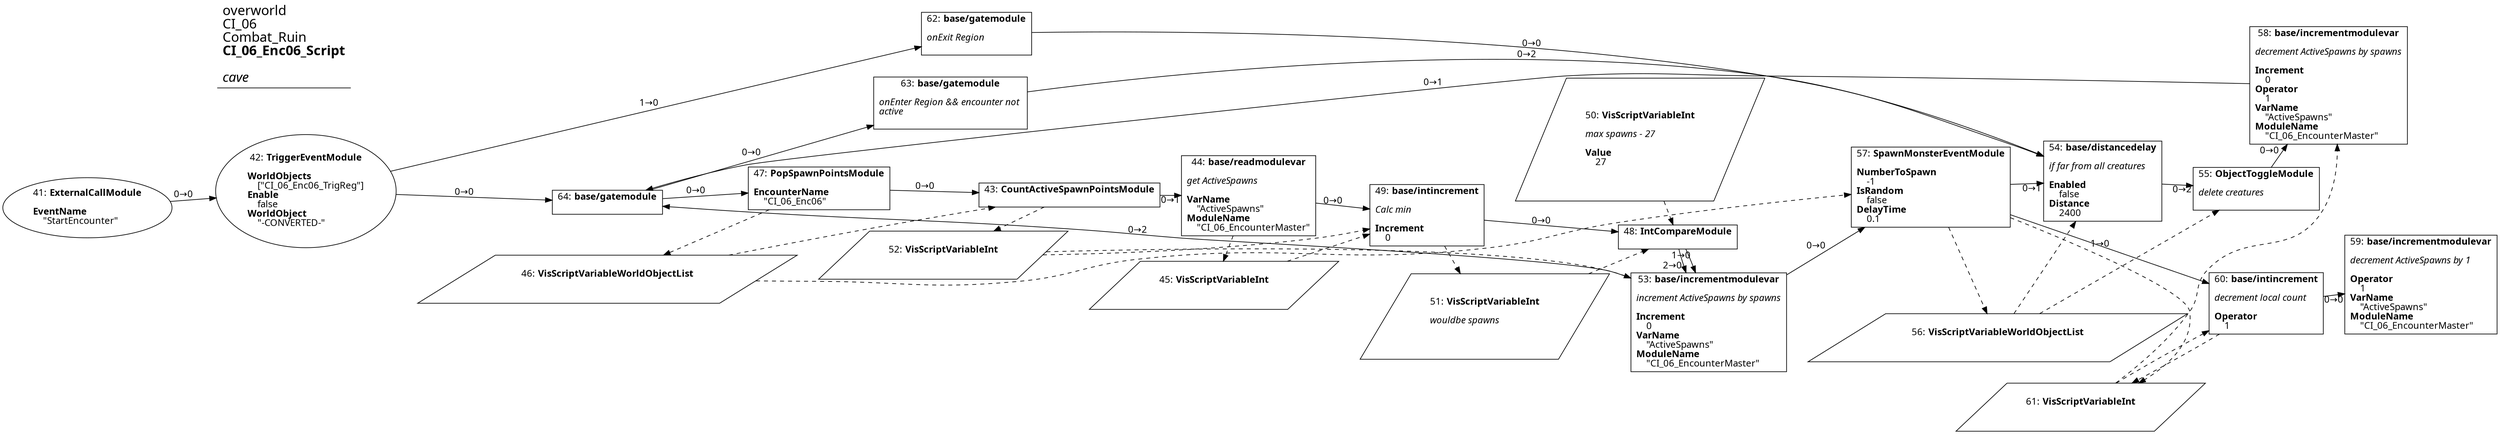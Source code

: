 digraph {
    layout = fdp;
    overlap = prism;
    sep = "+16";
    splines = spline;

    node [ shape = box ];

    graph [ fontname = "Segoe UI" ];
    node [ fontname = "Segoe UI" ];
    edge [ fontname = "Segoe UI" ];

    41 [ label = <41: <b>ExternalCallModule</b><br/><br/><b>EventName</b><br align="left"/>    &quot;StartEncounter&quot;<br align="left"/>> ];
    41 [ shape = oval ]
    41 [ pos = "-0.135,-0.055000003!" ];
    41 -> 42 [ label = "0→0" ];

    42 [ label = <42: <b>TriggerEventModule</b><br/><br/><b>WorldObjects</b><br align="left"/>    [&quot;CI_06_Enc06_TrigReg&quot;]<br align="left"/><b>Enable</b><br align="left"/>    false<br align="left"/><b>WorldObject</b><br align="left"/>    &quot;-CONVERTED-&quot;<br align="left"/>> ];
    42 [ shape = oval ]
    42 [ pos = "0.14600001,-0.041!" ];
    42 -> 64 [ label = "0→0" ];
    42 -> 62 [ label = "1→0" ];

    43 [ label = <43: <b>CountActiveSpawnPointsModule</b><br/><br/>> ];
    43 [ pos = "0.82400006,-0.040000003!" ];
    43 -> 44 [ label = "0→1" ];
    46 -> 43 [ style = dashed ];
    43 -> 52 [ style = dashed ];

    44 [ label = <44: <b>base/readmodulevar</b><br/><br/><i>get ActiveSpawns<br align="left"/></i><br align="left"/><b>VarName</b><br align="left"/>    &quot;ActiveSpawns&quot;<br align="left"/><b>ModuleName</b><br align="left"/>    &quot;CI_06_EncounterMaster&quot;<br align="left"/>> ];
    44 [ pos = "1.0960001,-0.037!" ];
    44 -> 49 [ label = "0→0" ];
    44 -> 45 [ style = dashed ];

    45 [ label = <45: <b>VisScriptVariableInt</b><br/><br/>> ];
    45 [ shape = parallelogram ]
    45 [ pos = "1.097,-0.16900001!" ];

    46 [ label = <46: <b>VisScriptVariableWorldObjectList</b><br/><br/>> ];
    46 [ shape = parallelogram ]
    46 [ pos = "0.59400004,-0.16800001!" ];

    47 [ label = <47: <b>PopSpawnPointsModule</b><br/><br/><b>EncounterName</b><br align="left"/>    &quot;CI_06_Enc06&quot;<br align="left"/>> ];
    47 [ pos = "0.59000003,-0.039!" ];
    47 -> 43 [ label = "0→0" ];
    47 -> 46 [ style = dashed ];

    48 [ label = <48: <b>IntCompareModule</b><br/><br/>> ];
    48 [ pos = "1.5480001,-0.037!" ];
    48 -> 53 [ label = "1→0" ];
    48 -> 53 [ label = "2→0" ];
    50 -> 48 [ style = dashed ];
    51 -> 48 [ style = dashed ];

    49 [ label = <49: <b>base/intincrement</b><br/><br/><i>Calc min<br align="left"/></i><br align="left"/><b>Increment</b><br align="left"/>    0<br align="left"/>> ];
    49 [ pos = "1.34,-0.037!" ];
    49 -> 48 [ label = "0→0" ];
    49 -> 51 [ style = dashed ];
    52 -> 49 [ style = dashed ];
    45 -> 49 [ style = dashed ];

    50 [ label = <50: <b>VisScriptVariableInt</b><br/><br/><i>max spawns - 27<br align="left"/></i><br align="left"/><b>Value</b><br align="left"/>    27<br align="left"/>> ];
    50 [ shape = parallelogram ]
    50 [ pos = "1.544,0.020000001!" ];

    51 [ label = <51: <b>VisScriptVariableInt</b><br/><br/><i>wouldbe spawns<br align="left"/></i><br align="left"/>> ];
    51 [ shape = parallelogram ]
    51 [ pos = "1.3440001,-0.18300001!" ];

    52 [ label = <52: <b>VisScriptVariableInt</b><br/><br/>> ];
    52 [ shape = parallelogram ]
    52 [ pos = "0.83400005,-0.142!" ];

    53 [ label = <53: <b>base/incrementmodulevar</b><br/><br/><i>increment ActiveSpawns by spawns<br align="left"/></i><br align="left"/><b>Increment</b><br align="left"/>    0<br align="left"/><b>VarName</b><br align="left"/>    &quot;ActiveSpawns&quot;<br align="left"/><b>ModuleName</b><br align="left"/>    &quot;CI_06_EncounterMaster&quot;<br align="left"/>> ];
    53 [ pos = "1.7300001,-0.22700001!" ];
    53 -> 57 [ label = "0→0" ];
    53 -> 64 [ label = "0→2" ];
    52 -> 53 [ style = dashed ];

    54 [ label = <54: <b>base/distancedelay</b><br/><br/><i>if far from all creatures<br align="left"/></i><br align="left"/><b>Enabled</b><br align="left"/>    false<br align="left"/><b>Distance</b><br align="left"/>    2400<br align="left"/>> ];
    54 [ pos = "2.2680001,-0.031000001!" ];
    54 -> 55 [ label = "0→2" ];
    56 -> 54 [ style = dashed ];

    55 [ label = <55: <b>ObjectToggleModule</b><br/><br/><i>delete creatures<br align="left"/></i><br align="left"/>> ];
    55 [ pos = "2.466,-0.040000003!" ];
    55 -> 58 [ label = "0→0" ];
    56 -> 55 [ style = dashed ];

    56 [ label = <56: <b>VisScriptVariableWorldObjectList</b><br/><br/>> ];
    56 [ shape = parallelogram ]
    56 [ pos = "1.9930001,-0.266!" ];

    57 [ label = <57: <b>SpawnMonsterEventModule</b><br/><br/><b>NumberToSpawn</b><br align="left"/>    -1<br align="left"/><b>IsRandom</b><br align="left"/>    false<br align="left"/><b>DelayTime</b><br align="left"/>    0.1<br align="left"/>> ];
    57 [ pos = "1.991,-0.036000002!" ];
    57 -> 54 [ label = "0→1" ];
    57 -> 60 [ label = "1→0" ];
    57 -> 56 [ style = dashed ];
    57 -> 61 [ style = dashed ];
    46 -> 57 [ style = dashed ];

    58 [ label = <58: <b>base/incrementmodulevar</b><br/><br/><i>decrement ActiveSpawns by spawns<br align="left"/></i><br align="left"/><b>Increment</b><br align="left"/>    0<br align="left"/><b>Operator</b><br align="left"/>    1<br align="left"/><b>VarName</b><br align="left"/>    &quot;ActiveSpawns&quot;<br align="left"/><b>ModuleName</b><br align="left"/>    &quot;CI_06_EncounterMaster&quot;<br align="left"/>> ];
    58 [ pos = "2.6880002,0.14500001!" ];
    58 -> 64 [ label = "0→1" ];
    61 -> 58 [ style = dashed ];

    59 [ label = <59: <b>base/incrementmodulevar</b><br/><br/><i>decrement ActiveSpawns by 1<br align="left"/></i><br align="left"/><b>Operator</b><br align="left"/>    1<br align="left"/><b>VarName</b><br align="left"/>    &quot;ActiveSpawns&quot;<br align="left"/><b>ModuleName</b><br align="left"/>    &quot;CI_06_EncounterMaster&quot;<br align="left"/>> ];
    59 [ pos = "2.4980001,-0.26200002!" ];

    60 [ label = <60: <b>base/intincrement</b><br/><br/><i>decrement local count<br align="left"/></i><br align="left"/><b>Operator</b><br align="left"/>    1<br align="left"/>> ];
    60 [ pos = "2.2800002,-0.263!" ];
    60 -> 59 [ label = "0→0" ];
    61 -> 60 [ style = dashed ];
    60 -> 61 [ style = dashed ];

    61 [ label = <61: <b>VisScriptVariableInt</b><br/><br/>> ];
    61 [ shape = parallelogram ]
    61 [ pos = "2.203,-0.411!" ];

    62 [ label = <62: <b>base/gatemodule</b><br/><br/><i>onExit Region<br align="left"/></i><br align="left"/>> ];
    62 [ pos = "0.614,0.393!" ];
    62 -> 54 [ label = "0→0" ];

    63 [ label = <63: <b>base/gatemodule</b><br/><br/><i>onEnter Region &amp;&amp; encounter not <br align="left"/>active<br align="left"/></i><br align="left"/>> ];
    63 [ pos = "0.615,0.23200001!" ];
    63 -> 54 [ label = "0→2" ];

    64 [ label = <64: <b>base/gatemodule</b><br/><br/>> ];
    64 [ pos = "0.39100003,-0.040000003!" ];
    64 -> 63 [ label = "0→0" ];
    64 -> 47 [ label = "0→0" ];

    title [ pos = "-0.136,0.39400002!" ];
    title [ shape = underline ];
    title [ label = <<font point-size="20">overworld<br align="left"/>CI_06<br align="left"/>Combat_Ruin<br align="left"/><b>CI_06_Enc06_Script</b><br align="left"/><br/><i>cave</i><br align="left"/></font>> ];
}
